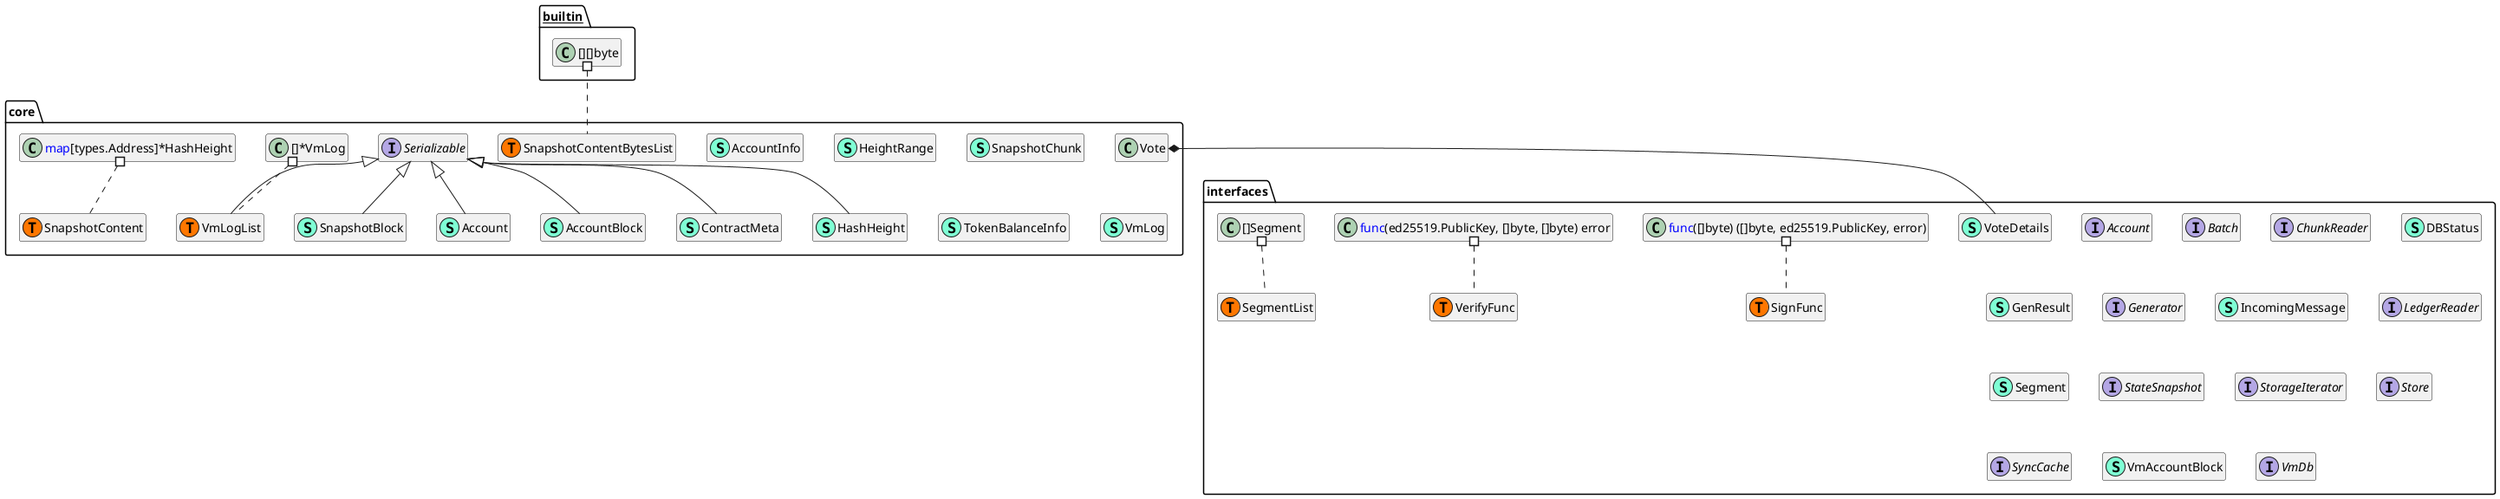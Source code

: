 @startuml
namespace core {
    class Account << (S,Aquamarine) >> {
        + AccountAddress types.Address
        + AccountId uint64
        + PublicKey ed25519.PublicKey

        + Proto() *vitepb.Account
        + DeProto(pb *vitepb.Account) 
        + Serialize() ([]byte, error)
        + Deserialize(buf []byte) error

    }
    class AccountBlock << (S,Aquamarine) >> {
        - producer *types.Address

        + BlockType byte
        + Hash types.Hash
        + PrevHash types.Hash
        + Height uint64
        + AccountAddress types.Address
        + PublicKey ed25519.PublicKey
        + ToAddress types.Address
        + Amount *big.Int
        + TokenId types.TokenTypeId
        + FromBlockHash types.Hash
        + Data []byte
        + Quota uint64
        + QuotaUsed uint64
        + Fee *big.Int
        + LogHash *types.Hash
        + Difficulty *big.Int
        + Nonce []byte
        + SendBlockList []*AccountBlock
        + Signature []byte

        - hashSourceLength() int
        - hashSource(extraByte []byte) []byte

        + Copy() *AccountBlock
        + ComputeHash() types.Hash
        + ComputeSendHash(hostBlock *AccountBlock, index uint8) types.Hash
        + Producer() types.Address
        + HashHeight() HashHeight
        + VerifySignature() bool
        + Proto() *vitepb.AccountBlock
        + DeProto(pb *vitepb.AccountBlock) error
        + Serialize() ([]byte, error)
        + Deserialize(buf []byte) error
        + IsSendBlock() bool
        + IsReceiveBlock() bool
        + IsGenesisBlock() bool

    }
    class AccountInfo << (S,Aquamarine) >> {
        + AccountAddress types.Address
        + TotalNumber uint64
        + TokenBalanceInfoMap <font color=blue>map</font>[types.TokenTypeId]*TokenBalanceInfo

    }
    class ContractMeta << (S,Aquamarine) >> {
        + Gid types.Gid
        + SendConfirmedTimes uint8
        + CreateBlockHash types.Hash
        + QuotaRatio uint8
        + SeedConfirmedTimes uint8

        + Serialize() ([]byte, error)
        + Deserialize(buf []byte) error

    }
    class HashHeight << (S,Aquamarine) >> {
        + Height uint64
        + Hash types.Hash

        + Equal(hash types.Hash, height uint64) bool
        + Proto() *vitepb.HashHeight
        + DeProto(pb *vitepb.HashHeight) error
        + Serialize() ([]byte, error)
        + Deserialize(data []byte) error

    }
    class HeightRange << (S,Aquamarine) >> {
        + Start HashHeight
        + End HashHeight

        + Update(height uint64, hash types.Hash) 

    }
    interface Serializable  {
        + Serialize() ([]byte, error)
        + Deserialize( []byte) error

    }
    class SnapshotBlock << (S,Aquamarine) >> {
        - producer *types.Address

        + Hash types.Hash
        + PrevHash types.Hash
        + Height uint64
        + PublicKey ed25519.PublicKey
        + Signature []byte
        + Timestamp *time.Time
        + Seed uint64
        + SeedHash *types.Hash
        + SnapshotContent SnapshotContent
        + Version uint32

        - hashSourceLength() int

        + Mock(height uint64) 
        + ComputeHash() types.Hash
        + Producer() types.Address
        + VerifySignature() bool
        + Proto() *vitepb.SnapshotBlock
        + DeProto(pb *vitepb.SnapshotBlock) error
        + Serialize() ([]byte, error)
        + Deserialize(buf []byte) error

    }
    class SnapshotChunk << (S,Aquamarine) >> {
        + SnapshotBlock *SnapshotBlock
        + AccountBlocks []*AccountBlock

    }
    class SnapshotContent << (S,Aquamarine) >> {
        - bytesList() [][]byte
        - proto() []byte
        - deProto(pb []byte) error

    }
    class SnapshotContentBytesList << (S,Aquamarine) >> {
        + Len() int
        + Swap(i int, j int) 
        + Less(i int, j int) bool

    }
    class TokenBalanceInfo << (S,Aquamarine) >> {
        + TotalAmount big.Int
        + Number uint64

    }
    class VmLog << (S,Aquamarine) >> {
        + Topics []types.Hash
        + Data []byte

    }
    class VmLogList << (S,Aquamarine) >> {
        + Len() int
        + Swap(i int, j int) 
        + Less(i int, j int) bool
        + Hash(snapshotHeight uint64, address types.Address, prevHash types.Hash) *types.Hash
        + Proto() *vitepb.VmLogList
        + Serialize() ([]byte, error)
        + Deserialize(buf []byte) error
        + DeProto(pb *vitepb.VmLogList) error

    }
    class core.SnapshotContent << (T, #FF7700) >>  {
    }
    class core.SnapshotContentBytesList << (T, #FF7700) >>  {
    }
    class core.VmLogList << (T, #FF7700) >>  {
    }
    class "<font color=blue>map</font>[types.Address]*HashHeight" as fontcolorbluemapfonttypesAddressHashHeight {
        'This class was created so that we can correctly have an alias pointing to this name. Since it contains dots that can break namespaces
    }
}

"core.Serializable" <|-- "core.Account"
"core.Serializable" <|-- "core.AccountBlock"
"core.Serializable" <|-- "core.ContractMeta"
"core.Serializable" <|-- "core.HashHeight"
"core.Serializable" <|-- "core.SnapshotBlock"
"core.Serializable" <|-- "core.VmLogList"

namespace interfaces {
    interface Account  {
        + Address() types.Address
        + Sign(msg []byte) ([]byte, ed25519.PublicKey, error)
        + Verify(pub ed25519.PublicKey, message []byte, signdata []byte) error

    }
    interface Batch  {
        + Put(key []byte, value []byte) 
        + Delete(key []byte) 

    }
    interface ChunkReader  {
        + Read() (*core.AccountBlock, *core.SnapshotBlock, error)
        + Close() error
        + Size() int64
        + Verified() bool
        + Verify() 

    }
    class DBStatus << (S,Aquamarine) >> {
        + Name string
        + Count uint64
        + Size uint64
        + Status string

    }
    class GenResult << (S,Aquamarine) >> {
        + VMBlock *VmAccountBlock
        + IsRetry bool
        + Err error

    }
    interface Generator  {
        + GenerateWithBlock(block *core.AccountBlock, fromBlock *core.AccountBlock) (*GenResult, error)
        + GenerateWithMessage(message *IncomingMessage, producer *types.Address, signFunc SignFunc) (*GenResult, error)
        + GenerateWithOnRoad(sendBlock *core.AccountBlock, producer *types.Address, signFunc SignFunc, difficulty *big.Int) (*GenResult, error)
        + GetVMDB() VmDb

    }
    class IncomingMessage << (S,Aquamarine) >> {
        + BlockType byte
        + AccountAddress types.Address
        + ToAddress *types.Address
        + FromBlockHash *types.Hash
        + TokenId *types.TokenTypeId
        + Amount *big.Int
        + Fee *big.Int
        + Data []byte
        + Difficulty *big.Int

    }
    interface LedgerReader  {
        + Seg() Segment
        + Size() int

    }
    class Segment << (S,Aquamarine) >> {
        + From uint64
        + Hash types.Hash
        + PrevHash types.Hash
        + Points []*core.HashHeight

        + String() string
        + Equal(seg2 Segment) bool

    }
    class SegmentList << (S,Aquamarine) >> {
        + Len() int
        + Swap(i int, j int) 
        + Less(i int, j int) bool

    }
    interface StateSnapshot  {
        + GetBalance(tokenId *types.TokenTypeId) (*big.Int, error)
        + GetValue( []byte) ([]byte, error)
        + NewStorageIterator(prefix []byte) StorageIterator
        + Release() 

    }
    interface StorageIterator  {
        + Last() bool
        + Prev() bool
        + Seek(key []byte) bool
        + Next() bool
        + Key() []byte
        + Value() []byte
        + Error() error
        + Release() 

    }
    interface Store  {
        + Get( []byte) ([]byte, error)
        + Has( []byte) (bool, error)

    }
    interface SyncCache  {
        + NewWriter(segment Segment, size int64) (io.WriteCloser, error)
        + Chunks() SegmentList
        + NewReader(segment Segment) (ChunkReader, error)
        + Delete(seg Segment) error
        + Close() error

    }
    class VmAccountBlock << (S,Aquamarine) >> {
        + AccountBlock *core.AccountBlock
        + VmDb VmDb

    }
    interface VmDb  {
        + CanWrite() bool
        + Address() *types.Address
        + LatestSnapshotBlock() (*core.SnapshotBlock, error)
        + PrevAccountBlock() (*core.AccountBlock, error)
        + GetLatestAccountBlock(addr types.Address) (*core.AccountBlock, error)
        + GetCallDepth(sendBlockHash *types.Hash) (uint16, error)
        + GetQuotaUsedList(addr types.Address) []types.QuotaInfo
        + GetGlobalQuota() types.QuotaInfo
        + GetReceiptHash() *types.Hash
        + Reset() 
        + Finish() 
        + GetValue(key []byte) ([]byte, error)
        + GetOriginalValue(key []byte) ([]byte, error)
        + SetValue(key []byte, value []byte) error
        + NewStorageIterator(prefix []byte) (StorageIterator, error)
        + GetUnsavedStorage() [][][]byte
        + GetBalance(tokenTypeId *types.TokenTypeId) (*big.Int, error)
        + SetBalance(tokenTypeId *types.TokenTypeId, amount *big.Int) 
        + GetUnsavedBalanceMap() <font color=blue>map</font>[types.TokenTypeId]*big.Int
        + AddLog(log *core.VmLog) 
        + GetLogList() core.VmLogList
        + GetHistoryLogList(logHash *types.Hash) (core.VmLogList, error)
        + GetLogListHash() *types.Hash
        + GetUnconfirmedBlocks(address types.Address) []*core.AccountBlock
        + GetGenesisSnapshotBlock() *core.SnapshotBlock
        + GetConfirmSnapshotHeader(blockHash types.Hash) (*core.SnapshotBlock, error)
        + GetConfirmedTimes(blockHash types.Hash) (uint64, error)
        + GetSnapshotBlockByHeight(height uint64) (*core.SnapshotBlock, error)
        + SetContractMeta(toAddr types.Address, meta *core.ContractMeta) 
        + GetContractMeta() (*core.ContractMeta, error)
        + GetContractMetaInSnapshot(contractAddress types.Address, snapshotBlock *core.SnapshotBlock) (*core.ContractMeta, error)
        + SetContractCode(code []byte) 
        + GetContractCode() ([]byte, error)
        + GetContractCodeBySnapshotBlock(addr *types.Address, snapshotBlock *core.SnapshotBlock) ([]byte, error)
        + GetUnsavedContractMeta() <font color=blue>map</font>[types.Address]*core.ContractMeta
        + GetUnsavedContractCode() []byte
        + GetStakeBeneficialAmount(addr *types.Address) (*big.Int, error)
        + DebugGetStorage() (<font color=blue>map</font>[string][]byte, error)

    }
    class VoteDetails << (S,Aquamarine) >> {
        + CurrentAddr types.Address
        + RegisterList []types.Address
        + Addr <font color=blue>map</font>[types.Address]*big.Int

    }
    class interfaces.SegmentList << (T, #FF7700) >>  {
    }
    class interfaces.SignFunc << (T, #FF7700) >>  {
    }
    class interfaces.VerifyFunc << (T, #FF7700) >>  {
    }
    class "<font color=blue>func</font>([]byte) ([]byte, ed25519.PublicKey, error)" as fontcolorbluefuncfontbytebyteed25519PublicKeyerror {
        'This class was created so that we can correctly have an alias pointing to this name. Since it contains dots that can break namespaces
    }
    class "<font color=blue>func</font>(ed25519.PublicKey, []byte, []byte) error" as fontcolorbluefuncfonted25519PublicKeybytebyteerror {
        'This class was created so that we can correctly have an alias pointing to this name. Since it contains dots that can break namespaces
    }
}
"core.Vote" *-- "interfaces.VoteDetails"


"__builtin__.[][]byte" #.. "core.SnapshotContentBytesList"
"core.fontcolorbluemapfonttypesAddressHashHeight" #.. "core.SnapshotContent"
"core.[]*VmLog" #.. "core.VmLogList"
"interfaces.fontcolorbluefuncfontbytebyteed25519PublicKeyerror" #.. "interfaces.SignFunc"
"interfaces.fontcolorbluefuncfonted25519PublicKeybytebyteerror" #.. "interfaces.VerifyFunc"
"interfaces.[]Segment" #.. "interfaces.SegmentList"
hide fields
hide methods
@enduml
